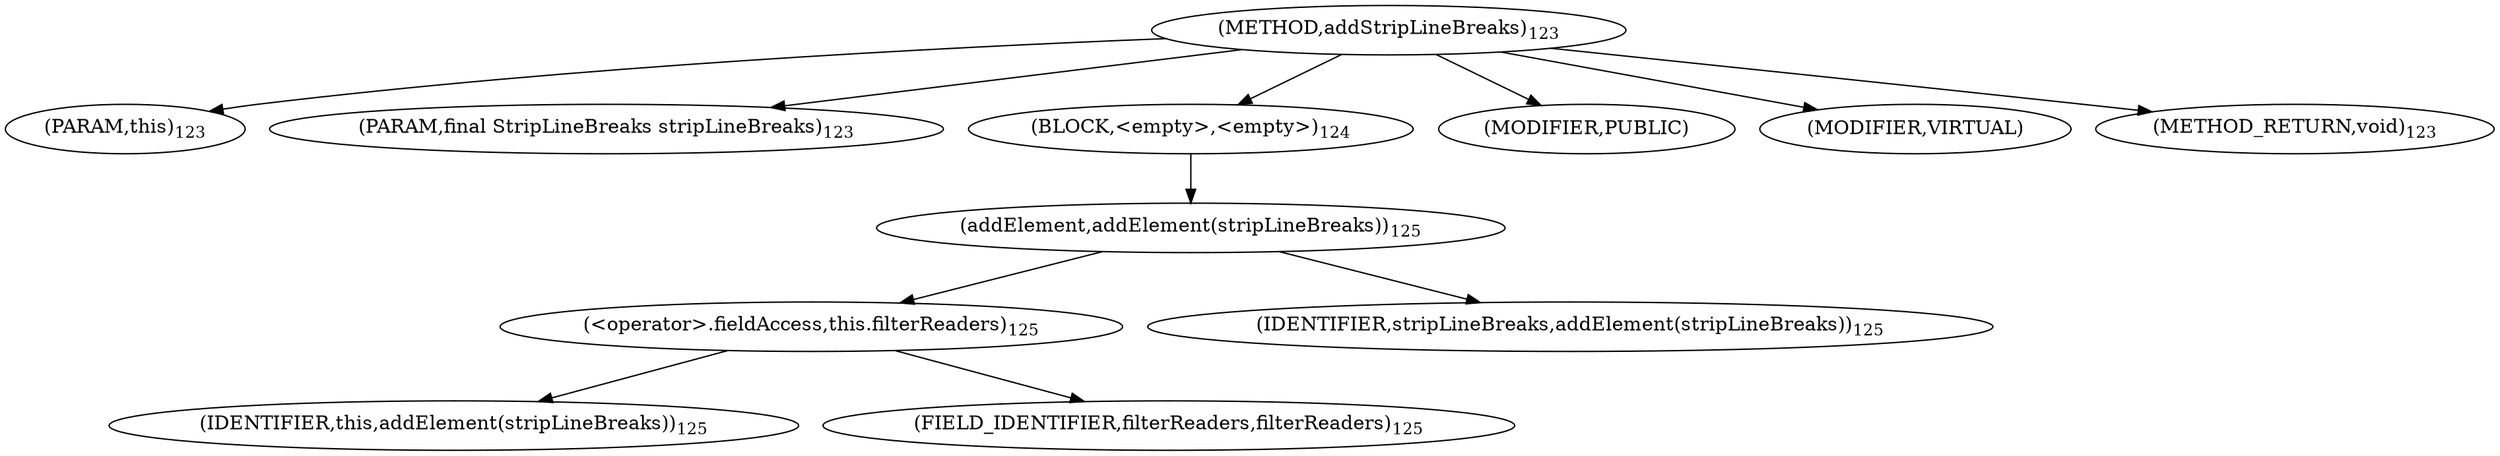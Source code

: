 digraph "addStripLineBreaks" {  
"144" [label = <(METHOD,addStripLineBreaks)<SUB>123</SUB>> ]
"145" [label = <(PARAM,this)<SUB>123</SUB>> ]
"146" [label = <(PARAM,final StripLineBreaks stripLineBreaks)<SUB>123</SUB>> ]
"147" [label = <(BLOCK,&lt;empty&gt;,&lt;empty&gt;)<SUB>124</SUB>> ]
"148" [label = <(addElement,addElement(stripLineBreaks))<SUB>125</SUB>> ]
"149" [label = <(&lt;operator&gt;.fieldAccess,this.filterReaders)<SUB>125</SUB>> ]
"150" [label = <(IDENTIFIER,this,addElement(stripLineBreaks))<SUB>125</SUB>> ]
"151" [label = <(FIELD_IDENTIFIER,filterReaders,filterReaders)<SUB>125</SUB>> ]
"152" [label = <(IDENTIFIER,stripLineBreaks,addElement(stripLineBreaks))<SUB>125</SUB>> ]
"153" [label = <(MODIFIER,PUBLIC)> ]
"154" [label = <(MODIFIER,VIRTUAL)> ]
"155" [label = <(METHOD_RETURN,void)<SUB>123</SUB>> ]
  "144" -> "145" 
  "144" -> "146" 
  "144" -> "147" 
  "144" -> "153" 
  "144" -> "154" 
  "144" -> "155" 
  "147" -> "148" 
  "148" -> "149" 
  "148" -> "152" 
  "149" -> "150" 
  "149" -> "151" 
}
